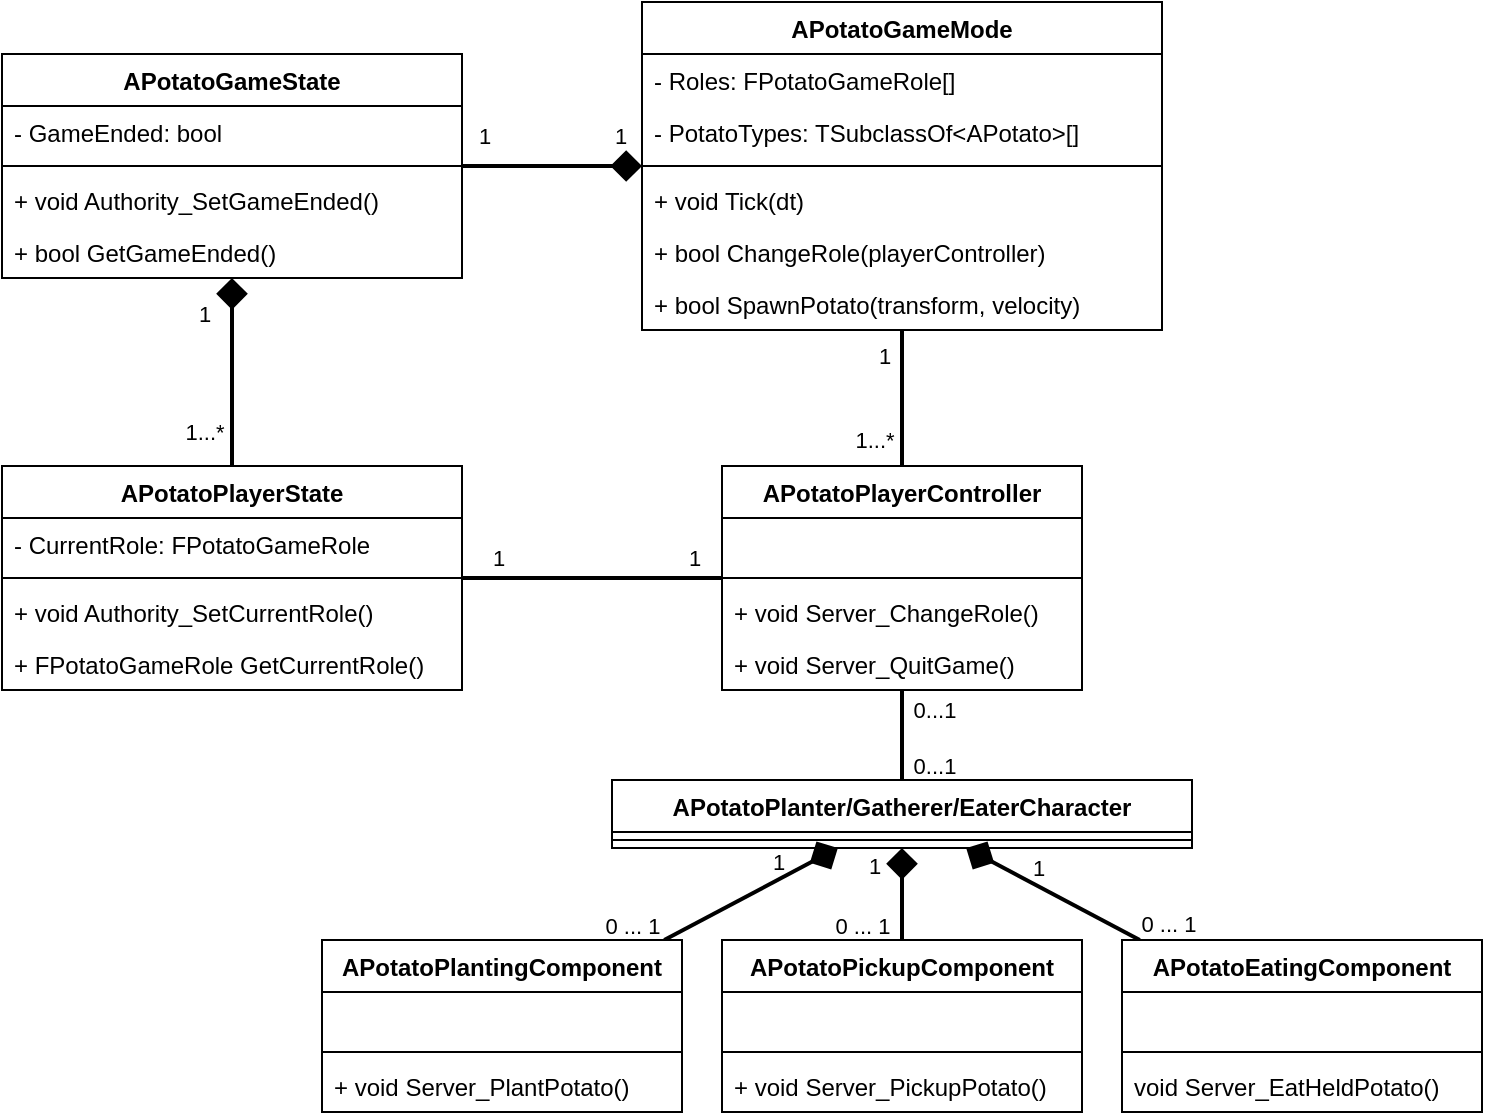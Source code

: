 <mxfile version="13.5.7" type="device"><diagram id="C5RBs43oDa-KdzZeNtuy" name="Page-1"><mxGraphModel dx="1086" dy="1967" grid="1" gridSize="10" guides="1" tooltips="1" connect="1" arrows="1" fold="1" page="1" pageScale="1" pageWidth="827" pageHeight="1169" math="0" shadow="0"><root><mxCell id="WIyWlLk6GJQsqaUBKTNV-0"/><mxCell id="WIyWlLk6GJQsqaUBKTNV-1" parent="WIyWlLk6GJQsqaUBKTNV-0"/><mxCell id="cgWJxCEFA99EDSW1PhdF-64" value="" style="rounded=0;orthogonalLoop=1;jettySize=auto;html=1;endArrow=diamond;endFill=1;endSize=11;strokeWidth=2;shadow=0;" parent="WIyWlLk6GJQsqaUBKTNV-1" source="cgWJxCEFA99EDSW1PhdF-120" target="cgWJxCEFA99EDSW1PhdF-100" edge="1"><mxGeometry x="0.6" y="9" relative="1" as="geometry"><mxPoint x="220" y="-130.0" as="sourcePoint"/><mxPoint x="230" y="-172.0" as="targetPoint"/><mxPoint as="offset"/></mxGeometry></mxCell><mxCell id="cgWJxCEFA99EDSW1PhdF-65" value="1...*" style="edgeLabel;html=1;align=center;verticalAlign=middle;resizable=0;points=[];labelBackgroundColor=none;" parent="cgWJxCEFA99EDSW1PhdF-64" vertex="1" connectable="0"><mxGeometry x="-0.62" y="-1" relative="1" as="geometry"><mxPoint x="-15" y="1" as="offset"/></mxGeometry></mxCell><mxCell id="cgWJxCEFA99EDSW1PhdF-66" value="1" style="edgeLabel;html=1;align=center;verticalAlign=middle;resizable=0;points=[];labelBackgroundColor=none;" parent="cgWJxCEFA99EDSW1PhdF-64" vertex="1" connectable="0"><mxGeometry x="0.613" y="2" relative="1" as="geometry"><mxPoint x="-12" as="offset"/></mxGeometry></mxCell><mxCell id="cgWJxCEFA99EDSW1PhdF-67" value="" style="rounded=0;orthogonalLoop=1;jettySize=auto;html=1;endArrow=diamond;endFill=1;strokeWidth=2;endSize=11;shadow=0;" parent="WIyWlLk6GJQsqaUBKTNV-1" source="cgWJxCEFA99EDSW1PhdF-100" target="cgWJxCEFA99EDSW1PhdF-108" edge="1"><mxGeometry relative="1" as="geometry"><mxPoint x="310" y="-241" as="sourcePoint"/><mxPoint x="370" y="-241" as="targetPoint"/></mxGeometry></mxCell><mxCell id="cgWJxCEFA99EDSW1PhdF-68" value="1" style="edgeLabel;html=1;align=center;verticalAlign=middle;resizable=0;points=[];labelBackgroundColor=none;" parent="cgWJxCEFA99EDSW1PhdF-67" vertex="1" connectable="0"><mxGeometry x="-0.71" y="-2" relative="1" as="geometry"><mxPoint x="-2" y="-17" as="offset"/></mxGeometry></mxCell><mxCell id="cgWJxCEFA99EDSW1PhdF-69" value="1" style="edgeLabel;html=1;align=center;verticalAlign=middle;resizable=0;points=[];labelBackgroundColor=none;" parent="cgWJxCEFA99EDSW1PhdF-67" vertex="1" connectable="0"><mxGeometry x="0.787" y="3" relative="1" as="geometry"><mxPoint x="-2.2" y="-12" as="offset"/></mxGeometry></mxCell><mxCell id="cgWJxCEFA99EDSW1PhdF-70" value="" style="edgeStyle=none;rounded=0;orthogonalLoop=1;jettySize=auto;html=1;endArrow=none;endFill=0;endSize=11;strokeWidth=2;shadow=0;" parent="WIyWlLk6GJQsqaUBKTNV-1" source="cgWJxCEFA99EDSW1PhdF-115" target="cgWJxCEFA99EDSW1PhdF-108" edge="1"><mxGeometry relative="1" as="geometry"><mxPoint x="480" y="-130.0" as="sourcePoint"/><mxPoint x="450" y="-172.0" as="targetPoint"/></mxGeometry></mxCell><mxCell id="cgWJxCEFA99EDSW1PhdF-71" value="1" style="edgeLabel;html=1;align=center;verticalAlign=middle;resizable=0;points=[];labelBackgroundColor=none;" parent="cgWJxCEFA99EDSW1PhdF-70" vertex="1" connectable="0"><mxGeometry x="0.647" relative="1" as="geometry"><mxPoint x="-9" y="1" as="offset"/></mxGeometry></mxCell><mxCell id="cgWJxCEFA99EDSW1PhdF-72" value="1...*" style="edgeLabel;html=1;align=center;verticalAlign=middle;resizable=0;points=[];labelBackgroundColor=none;" parent="cgWJxCEFA99EDSW1PhdF-70" vertex="1" connectable="0"><mxGeometry x="-0.509" relative="1" as="geometry"><mxPoint x="-14" y="3.22" as="offset"/></mxGeometry></mxCell><mxCell id="cgWJxCEFA99EDSW1PhdF-73" value="" style="edgeStyle=none;rounded=0;orthogonalLoop=1;jettySize=auto;html=1;endArrow=none;endFill=0;endSize=11;strokeWidth=2;shadow=0;" parent="WIyWlLk6GJQsqaUBKTNV-1" source="cgWJxCEFA99EDSW1PhdF-120" target="cgWJxCEFA99EDSW1PhdF-115" edge="1"><mxGeometry relative="1" as="geometry"><mxPoint x="300" y="-61.0" as="sourcePoint"/><mxPoint x="400" y="-61.0" as="targetPoint"/></mxGeometry></mxCell><mxCell id="cgWJxCEFA99EDSW1PhdF-74" value="1" style="edgeLabel;html=1;align=center;verticalAlign=middle;resizable=0;points=[];labelBackgroundColor=none;" parent="cgWJxCEFA99EDSW1PhdF-73" vertex="1" connectable="0"><mxGeometry x="-0.724" y="1" relative="1" as="geometry"><mxPoint y="-9" as="offset"/></mxGeometry></mxCell><mxCell id="cgWJxCEFA99EDSW1PhdF-75" value="1" style="edgeLabel;html=1;align=center;verticalAlign=middle;resizable=0;points=[];labelBackgroundColor=none;" parent="cgWJxCEFA99EDSW1PhdF-73" vertex="1" connectable="0"><mxGeometry x="0.786" relative="1" as="geometry"><mxPoint y="-10" as="offset"/></mxGeometry></mxCell><mxCell id="cgWJxCEFA99EDSW1PhdF-76" value="" style="edgeStyle=none;rounded=0;orthogonalLoop=1;jettySize=auto;html=1;endArrow=none;endFill=0;endSize=11;strokeWidth=2;shadow=0;" parent="WIyWlLk6GJQsqaUBKTNV-1" source="cgWJxCEFA99EDSW1PhdF-126" target="cgWJxCEFA99EDSW1PhdF-115" edge="1"><mxGeometry x="0.089" y="-26" relative="1" as="geometry"><mxPoint x="480" y="60.0" as="sourcePoint"/><mxPoint x="469.105" y="8" as="targetPoint"/><Array as="points"/><mxPoint as="offset"/></mxGeometry></mxCell><mxCell id="cgWJxCEFA99EDSW1PhdF-77" value="0...1" style="edgeLabel;html=1;align=center;verticalAlign=middle;resizable=0;points=[];labelBackgroundColor=none;" parent="cgWJxCEFA99EDSW1PhdF-76" vertex="1" connectable="0"><mxGeometry x="0.851" y="-2" relative="1" as="geometry"><mxPoint x="14" y="6.67" as="offset"/></mxGeometry></mxCell><mxCell id="cgWJxCEFA99EDSW1PhdF-78" value="0...1" style="edgeLabel;html=1;align=center;verticalAlign=middle;resizable=0;points=[];labelBackgroundColor=none;" parent="cgWJxCEFA99EDSW1PhdF-76" vertex="1" connectable="0"><mxGeometry x="-0.868" y="-1" relative="1" as="geometry"><mxPoint x="15" y="-4.29" as="offset"/></mxGeometry></mxCell><mxCell id="cgWJxCEFA99EDSW1PhdF-108" value="APotatoGameMode" style="swimlane;fontStyle=1;align=center;verticalAlign=top;childLayout=stackLayout;horizontal=1;startSize=26;horizontalStack=0;resizeParent=1;resizeParentMax=0;resizeLast=0;collapsible=1;marginBottom=0;" parent="WIyWlLk6GJQsqaUBKTNV-1" vertex="1"><mxGeometry x="350" y="-349" width="260" height="164" as="geometry"/></mxCell><mxCell id="cgWJxCEFA99EDSW1PhdF-109" value="- Roles: FPotatoGameRole[]" style="text;strokeColor=none;fillColor=none;align=left;verticalAlign=top;spacingLeft=4;spacingRight=4;overflow=hidden;rotatable=0;points=[[0,0.5],[1,0.5]];portConstraint=eastwest;" parent="cgWJxCEFA99EDSW1PhdF-108" vertex="1"><mxGeometry y="26" width="260" height="26" as="geometry"/></mxCell><mxCell id="cgWJxCEFA99EDSW1PhdF-112" value="- PotatoTypes: TSubclassOf&lt;APotato&gt;[]" style="text;strokeColor=none;fillColor=none;align=left;verticalAlign=top;spacingLeft=4;spacingRight=4;overflow=hidden;rotatable=0;points=[[0,0.5],[1,0.5]];portConstraint=eastwest;" parent="cgWJxCEFA99EDSW1PhdF-108" vertex="1"><mxGeometry y="52" width="260" height="26" as="geometry"/></mxCell><mxCell id="cgWJxCEFA99EDSW1PhdF-110" value="" style="line;strokeWidth=1;fillColor=none;align=left;verticalAlign=middle;spacingTop=-1;spacingLeft=3;spacingRight=3;rotatable=0;labelPosition=right;points=[];portConstraint=eastwest;" parent="cgWJxCEFA99EDSW1PhdF-108" vertex="1"><mxGeometry y="78" width="260" height="8" as="geometry"/></mxCell><mxCell id="cgWJxCEFA99EDSW1PhdF-111" value="+ void Tick(dt)" style="text;strokeColor=none;fillColor=none;align=left;verticalAlign=top;spacingLeft=4;spacingRight=4;overflow=hidden;rotatable=0;points=[[0,0.5],[1,0.5]];portConstraint=eastwest;" parent="cgWJxCEFA99EDSW1PhdF-108" vertex="1"><mxGeometry y="86" width="260" height="26" as="geometry"/></mxCell><mxCell id="cgWJxCEFA99EDSW1PhdF-113" value="+ bool ChangeRole(playerController)&#10;" style="text;strokeColor=none;fillColor=none;align=left;verticalAlign=top;spacingLeft=4;spacingRight=4;overflow=hidden;rotatable=0;points=[[0,0.5],[1,0.5]];portConstraint=eastwest;" parent="cgWJxCEFA99EDSW1PhdF-108" vertex="1"><mxGeometry y="112" width="260" height="26" as="geometry"/></mxCell><mxCell id="cgWJxCEFA99EDSW1PhdF-114" value="+ bool SpawnPotato(transform, velocity)" style="text;strokeColor=none;fillColor=none;align=left;verticalAlign=top;spacingLeft=4;spacingRight=4;overflow=hidden;rotatable=0;points=[[0,0.5],[1,0.5]];portConstraint=eastwest;" parent="cgWJxCEFA99EDSW1PhdF-108" vertex="1"><mxGeometry y="138" width="260" height="26" as="geometry"/></mxCell><mxCell id="cgWJxCEFA99EDSW1PhdF-100" value="APotatoGameState" style="swimlane;fontStyle=1;align=center;verticalAlign=top;childLayout=stackLayout;horizontal=1;startSize=26;horizontalStack=0;resizeParent=1;resizeParentMax=0;resizeLast=0;collapsible=1;marginBottom=0;" parent="WIyWlLk6GJQsqaUBKTNV-1" vertex="1"><mxGeometry x="30" y="-323" width="230" height="112" as="geometry"/></mxCell><mxCell id="cgWJxCEFA99EDSW1PhdF-101" value="- GameEnded: bool" style="text;strokeColor=none;fillColor=none;align=left;verticalAlign=top;spacingLeft=4;spacingRight=4;overflow=hidden;rotatable=0;points=[[0,0.5],[1,0.5]];portConstraint=eastwest;" parent="cgWJxCEFA99EDSW1PhdF-100" vertex="1"><mxGeometry y="26" width="230" height="26" as="geometry"/></mxCell><mxCell id="cgWJxCEFA99EDSW1PhdF-102" value="" style="line;strokeWidth=1;fillColor=none;align=left;verticalAlign=middle;spacingTop=-1;spacingLeft=3;spacingRight=3;rotatable=0;labelPosition=right;points=[];portConstraint=eastwest;" parent="cgWJxCEFA99EDSW1PhdF-100" vertex="1"><mxGeometry y="52" width="230" height="8" as="geometry"/></mxCell><mxCell id="cgWJxCEFA99EDSW1PhdF-103" value="+ void Authority_SetGameEnded()" style="text;strokeColor=none;fillColor=none;align=left;verticalAlign=top;spacingLeft=4;spacingRight=4;overflow=hidden;rotatable=0;points=[[0,0.5],[1,0.5]];portConstraint=eastwest;" parent="cgWJxCEFA99EDSW1PhdF-100" vertex="1"><mxGeometry y="60" width="230" height="26" as="geometry"/></mxCell><mxCell id="cgWJxCEFA99EDSW1PhdF-125" value="+ bool GetGameEnded()" style="text;strokeColor=none;fillColor=none;align=left;verticalAlign=top;spacingLeft=4;spacingRight=4;overflow=hidden;rotatable=0;points=[[0,0.5],[1,0.5]];portConstraint=eastwest;" parent="cgWJxCEFA99EDSW1PhdF-100" vertex="1"><mxGeometry y="86" width="230" height="26" as="geometry"/></mxCell><mxCell id="cgWJxCEFA99EDSW1PhdF-120" value="APotatoPlayerState" style="swimlane;fontStyle=1;align=center;verticalAlign=top;childLayout=stackLayout;horizontal=1;startSize=26;horizontalStack=0;resizeParent=1;resizeParentMax=0;resizeLast=0;collapsible=1;marginBottom=0;" parent="WIyWlLk6GJQsqaUBKTNV-1" vertex="1"><mxGeometry x="30" y="-117" width="230" height="112" as="geometry"/></mxCell><mxCell id="cgWJxCEFA99EDSW1PhdF-121" value="- CurrentRole: FPotatoGameRole" style="text;strokeColor=none;fillColor=none;align=left;verticalAlign=top;spacingLeft=4;spacingRight=4;overflow=hidden;rotatable=0;points=[[0,0.5],[1,0.5]];portConstraint=eastwest;" parent="cgWJxCEFA99EDSW1PhdF-120" vertex="1"><mxGeometry y="26" width="230" height="26" as="geometry"/></mxCell><mxCell id="cgWJxCEFA99EDSW1PhdF-122" value="" style="line;strokeWidth=1;fillColor=none;align=left;verticalAlign=middle;spacingTop=-1;spacingLeft=3;spacingRight=3;rotatable=0;labelPosition=right;points=[];portConstraint=eastwest;" parent="cgWJxCEFA99EDSW1PhdF-120" vertex="1"><mxGeometry y="52" width="230" height="8" as="geometry"/></mxCell><mxCell id="cgWJxCEFA99EDSW1PhdF-123" value="+ void Authority_SetCurrentRole()" style="text;strokeColor=none;fillColor=none;align=left;verticalAlign=top;spacingLeft=4;spacingRight=4;overflow=hidden;rotatable=0;points=[[0,0.5],[1,0.5]];portConstraint=eastwest;" parent="cgWJxCEFA99EDSW1PhdF-120" vertex="1"><mxGeometry y="60" width="230" height="26" as="geometry"/></mxCell><mxCell id="cgWJxCEFA99EDSW1PhdF-124" value="+ FPotatoGameRole GetCurrentRole()" style="text;strokeColor=none;fillColor=none;align=left;verticalAlign=top;spacingLeft=4;spacingRight=4;overflow=hidden;rotatable=0;points=[[0,0.5],[1,0.5]];portConstraint=eastwest;" parent="cgWJxCEFA99EDSW1PhdF-120" vertex="1"><mxGeometry y="86" width="230" height="26" as="geometry"/></mxCell><mxCell id="cgWJxCEFA99EDSW1PhdF-115" value="APotatoPlayerController" style="swimlane;fontStyle=1;align=center;verticalAlign=top;childLayout=stackLayout;horizontal=1;startSize=26;horizontalStack=0;resizeParent=1;resizeParentMax=0;resizeLast=0;collapsible=1;marginBottom=0;" parent="WIyWlLk6GJQsqaUBKTNV-1" vertex="1"><mxGeometry x="390" y="-117" width="180" height="112" as="geometry"/></mxCell><mxCell id="cgWJxCEFA99EDSW1PhdF-116" value=" " style="text;strokeColor=none;fillColor=none;align=left;verticalAlign=top;spacingLeft=4;spacingRight=4;overflow=hidden;rotatable=0;points=[[0,0.5],[1,0.5]];portConstraint=eastwest;" parent="cgWJxCEFA99EDSW1PhdF-115" vertex="1"><mxGeometry y="26" width="180" height="26" as="geometry"/></mxCell><mxCell id="cgWJxCEFA99EDSW1PhdF-117" value="" style="line;strokeWidth=1;fillColor=none;align=left;verticalAlign=middle;spacingTop=-1;spacingLeft=3;spacingRight=3;rotatable=0;labelPosition=right;points=[];portConstraint=eastwest;" parent="cgWJxCEFA99EDSW1PhdF-115" vertex="1"><mxGeometry y="52" width="180" height="8" as="geometry"/></mxCell><mxCell id="cgWJxCEFA99EDSW1PhdF-118" value="+ void Server_ChangeRole()" style="text;strokeColor=none;fillColor=none;align=left;verticalAlign=top;spacingLeft=4;spacingRight=4;overflow=hidden;rotatable=0;points=[[0,0.5],[1,0.5]];portConstraint=eastwest;" parent="cgWJxCEFA99EDSW1PhdF-115" vertex="1"><mxGeometry y="60" width="180" height="26" as="geometry"/></mxCell><mxCell id="cgWJxCEFA99EDSW1PhdF-119" value="+ void Server_QuitGame()" style="text;strokeColor=none;fillColor=none;align=left;verticalAlign=top;spacingLeft=4;spacingRight=4;overflow=hidden;rotatable=0;points=[[0,0.5],[1,0.5]];portConstraint=eastwest;" parent="cgWJxCEFA99EDSW1PhdF-115" vertex="1"><mxGeometry y="86" width="180" height="26" as="geometry"/></mxCell><mxCell id="cgWJxCEFA99EDSW1PhdF-138" value="" style="rounded=0;orthogonalLoop=1;jettySize=auto;html=1;endArrow=diamond;endFill=1;endSize=11;strokeWidth=2;shadow=0;" parent="WIyWlLk6GJQsqaUBKTNV-1" source="cgWJxCEFA99EDSW1PhdF-131" target="cgWJxCEFA99EDSW1PhdF-126" edge="1"><mxGeometry x="0.6" y="9" relative="1" as="geometry"><mxPoint x="155" y="-107" as="sourcePoint"/><mxPoint x="155" y="-201" as="targetPoint"/><mxPoint as="offset"/></mxGeometry></mxCell><mxCell id="cgWJxCEFA99EDSW1PhdF-139" value="0 ... 1" style="edgeLabel;html=1;align=center;verticalAlign=middle;resizable=0;points=[];labelBackgroundColor=none;" parent="cgWJxCEFA99EDSW1PhdF-138" vertex="1" connectable="0"><mxGeometry x="-0.62" y="-1" relative="1" as="geometry"><mxPoint x="-33.57" y="1" as="offset"/></mxGeometry></mxCell><mxCell id="cgWJxCEFA99EDSW1PhdF-140" value="1" style="edgeLabel;html=1;align=center;verticalAlign=middle;resizable=0;points=[];labelBackgroundColor=none;" parent="cgWJxCEFA99EDSW1PhdF-138" vertex="1" connectable="0"><mxGeometry x="0.613" y="2" relative="1" as="geometry"><mxPoint x="-12" as="offset"/></mxGeometry></mxCell><mxCell id="cgWJxCEFA99EDSW1PhdF-149" value="" style="rounded=0;orthogonalLoop=1;jettySize=auto;html=1;endArrow=diamond;endFill=1;endSize=11;strokeWidth=2;shadow=0;" parent="WIyWlLk6GJQsqaUBKTNV-1" source="cgWJxCEFA99EDSW1PhdF-141" target="cgWJxCEFA99EDSW1PhdF-126" edge="1"><mxGeometry x="0.6" y="9" relative="1" as="geometry"><mxPoint x="372.885" y="190.0" as="sourcePoint"/><mxPoint x="432.115" y="146" as="targetPoint"/><mxPoint as="offset"/></mxGeometry></mxCell><mxCell id="cgWJxCEFA99EDSW1PhdF-150" value="0 ... 1" style="edgeLabel;html=1;align=center;verticalAlign=middle;resizable=0;points=[];labelBackgroundColor=none;" parent="cgWJxCEFA99EDSW1PhdF-149" vertex="1" connectable="0"><mxGeometry x="-0.62" y="-1" relative="1" as="geometry"><mxPoint x="-21" y="1" as="offset"/></mxGeometry></mxCell><mxCell id="cgWJxCEFA99EDSW1PhdF-151" value="1" style="edgeLabel;html=1;align=center;verticalAlign=middle;resizable=0;points=[];labelBackgroundColor=none;" parent="cgWJxCEFA99EDSW1PhdF-149" vertex="1" connectable="0"><mxGeometry x="0.613" y="2" relative="1" as="geometry"><mxPoint x="-12" as="offset"/></mxGeometry></mxCell><mxCell id="cgWJxCEFA99EDSW1PhdF-152" value="" style="rounded=0;orthogonalLoop=1;jettySize=auto;html=1;endArrow=diamond;endFill=1;endSize=11;strokeWidth=2;shadow=0;" parent="WIyWlLk6GJQsqaUBKTNV-1" source="cgWJxCEFA99EDSW1PhdF-145" target="cgWJxCEFA99EDSW1PhdF-126" edge="1"><mxGeometry x="0.6" y="9" relative="1" as="geometry"><mxPoint x="490" y="190.0" as="sourcePoint"/><mxPoint x="490" y="146" as="targetPoint"/><mxPoint as="offset"/></mxGeometry></mxCell><mxCell id="cgWJxCEFA99EDSW1PhdF-153" value="0 ... 1" style="edgeLabel;html=1;align=center;verticalAlign=middle;resizable=0;points=[];labelBackgroundColor=none;" parent="cgWJxCEFA99EDSW1PhdF-152" vertex="1" connectable="0"><mxGeometry x="-0.62" y="-1" relative="1" as="geometry"><mxPoint x="29.73" y="1" as="offset"/></mxGeometry></mxCell><mxCell id="cgWJxCEFA99EDSW1PhdF-154" value="1" style="edgeLabel;html=1;align=center;verticalAlign=middle;resizable=0;points=[];labelBackgroundColor=none;" parent="cgWJxCEFA99EDSW1PhdF-152" vertex="1" connectable="0"><mxGeometry x="0.613" y="2" relative="1" as="geometry"><mxPoint x="19.15" y="-0.74" as="offset"/></mxGeometry></mxCell><mxCell id="cgWJxCEFA99EDSW1PhdF-126" value="APotatoPlanter/Gatherer/EaterCharacter" style="swimlane;fontStyle=1;align=center;verticalAlign=top;childLayout=stackLayout;horizontal=1;startSize=26;horizontalStack=0;resizeParent=1;resizeParentMax=0;resizeLast=0;collapsible=1;marginBottom=0;" parent="WIyWlLk6GJQsqaUBKTNV-1" vertex="1"><mxGeometry x="335" y="40" width="290" height="34" as="geometry"/></mxCell><mxCell id="cgWJxCEFA99EDSW1PhdF-128" value="" style="line;strokeWidth=1;fillColor=none;align=left;verticalAlign=middle;spacingTop=-1;spacingLeft=3;spacingRight=3;rotatable=0;labelPosition=right;points=[];portConstraint=eastwest;" parent="cgWJxCEFA99EDSW1PhdF-126" vertex="1"><mxGeometry y="26" width="290" height="8" as="geometry"/></mxCell><mxCell id="cgWJxCEFA99EDSW1PhdF-141" value="APotatoPickupComponent" style="swimlane;fontStyle=1;align=center;verticalAlign=top;childLayout=stackLayout;horizontal=1;startSize=26;horizontalStack=0;resizeParent=1;resizeParentMax=0;resizeLast=0;collapsible=1;marginBottom=0;" parent="WIyWlLk6GJQsqaUBKTNV-1" vertex="1"><mxGeometry x="390" y="120" width="180" height="86" as="geometry"/></mxCell><mxCell id="cgWJxCEFA99EDSW1PhdF-142" value=" " style="text;strokeColor=none;fillColor=none;align=left;verticalAlign=top;spacingLeft=4;spacingRight=4;overflow=hidden;rotatable=0;points=[[0,0.5],[1,0.5]];portConstraint=eastwest;" parent="cgWJxCEFA99EDSW1PhdF-141" vertex="1"><mxGeometry y="26" width="180" height="26" as="geometry"/></mxCell><mxCell id="cgWJxCEFA99EDSW1PhdF-143" value="" style="line;strokeWidth=1;fillColor=none;align=left;verticalAlign=middle;spacingTop=-1;spacingLeft=3;spacingRight=3;rotatable=0;labelPosition=right;points=[];portConstraint=eastwest;" parent="cgWJxCEFA99EDSW1PhdF-141" vertex="1"><mxGeometry y="52" width="180" height="8" as="geometry"/></mxCell><mxCell id="cgWJxCEFA99EDSW1PhdF-144" value="+ void Server_PickupPotato()" style="text;strokeColor=none;fillColor=none;align=left;verticalAlign=top;spacingLeft=4;spacingRight=4;overflow=hidden;rotatable=0;points=[[0,0.5],[1,0.5]];portConstraint=eastwest;" parent="cgWJxCEFA99EDSW1PhdF-141" vertex="1"><mxGeometry y="60" width="180" height="26" as="geometry"/></mxCell><mxCell id="cgWJxCEFA99EDSW1PhdF-145" value="APotatoEatingComponent" style="swimlane;fontStyle=1;align=center;verticalAlign=top;childLayout=stackLayout;horizontal=1;startSize=26;horizontalStack=0;resizeParent=1;resizeParentMax=0;resizeLast=0;collapsible=1;marginBottom=0;" parent="WIyWlLk6GJQsqaUBKTNV-1" vertex="1"><mxGeometry x="590" y="120" width="180" height="86" as="geometry"/></mxCell><mxCell id="cgWJxCEFA99EDSW1PhdF-146" value=" " style="text;strokeColor=none;fillColor=none;align=left;verticalAlign=top;spacingLeft=4;spacingRight=4;overflow=hidden;rotatable=0;points=[[0,0.5],[1,0.5]];portConstraint=eastwest;" parent="cgWJxCEFA99EDSW1PhdF-145" vertex="1"><mxGeometry y="26" width="180" height="26" as="geometry"/></mxCell><mxCell id="cgWJxCEFA99EDSW1PhdF-147" value="" style="line;strokeWidth=1;fillColor=none;align=left;verticalAlign=middle;spacingTop=-1;spacingLeft=3;spacingRight=3;rotatable=0;labelPosition=right;points=[];portConstraint=eastwest;" parent="cgWJxCEFA99EDSW1PhdF-145" vertex="1"><mxGeometry y="52" width="180" height="8" as="geometry"/></mxCell><mxCell id="cgWJxCEFA99EDSW1PhdF-148" value="void Server_EatHeldPotato()" style="text;strokeColor=none;fillColor=none;align=left;verticalAlign=top;spacingLeft=4;spacingRight=4;overflow=hidden;rotatable=0;points=[[0,0.5],[1,0.5]];portConstraint=eastwest;" parent="cgWJxCEFA99EDSW1PhdF-145" vertex="1"><mxGeometry y="60" width="180" height="26" as="geometry"/></mxCell><mxCell id="cgWJxCEFA99EDSW1PhdF-131" value="APotatoPlantingComponent" style="swimlane;fontStyle=1;align=center;verticalAlign=top;childLayout=stackLayout;horizontal=1;startSize=26;horizontalStack=0;resizeParent=1;resizeParentMax=0;resizeLast=0;collapsible=1;marginBottom=0;" parent="WIyWlLk6GJQsqaUBKTNV-1" vertex="1"><mxGeometry x="190" y="120" width="180" height="86" as="geometry"/></mxCell><mxCell id="cgWJxCEFA99EDSW1PhdF-132" value=" " style="text;strokeColor=none;fillColor=none;align=left;verticalAlign=top;spacingLeft=4;spacingRight=4;overflow=hidden;rotatable=0;points=[[0,0.5],[1,0.5]];portConstraint=eastwest;" parent="cgWJxCEFA99EDSW1PhdF-131" vertex="1"><mxGeometry y="26" width="180" height="26" as="geometry"/></mxCell><mxCell id="cgWJxCEFA99EDSW1PhdF-133" value="" style="line;strokeWidth=1;fillColor=none;align=left;verticalAlign=middle;spacingTop=-1;spacingLeft=3;spacingRight=3;rotatable=0;labelPosition=right;points=[];portConstraint=eastwest;" parent="cgWJxCEFA99EDSW1PhdF-131" vertex="1"><mxGeometry y="52" width="180" height="8" as="geometry"/></mxCell><mxCell id="cgWJxCEFA99EDSW1PhdF-134" value="+ void Server_PlantPotato()" style="text;strokeColor=none;fillColor=none;align=left;verticalAlign=top;spacingLeft=4;spacingRight=4;overflow=hidden;rotatable=0;points=[[0,0.5],[1,0.5]];portConstraint=eastwest;" parent="cgWJxCEFA99EDSW1PhdF-131" vertex="1"><mxGeometry y="60" width="180" height="26" as="geometry"/></mxCell></root></mxGraphModel></diagram></mxfile>